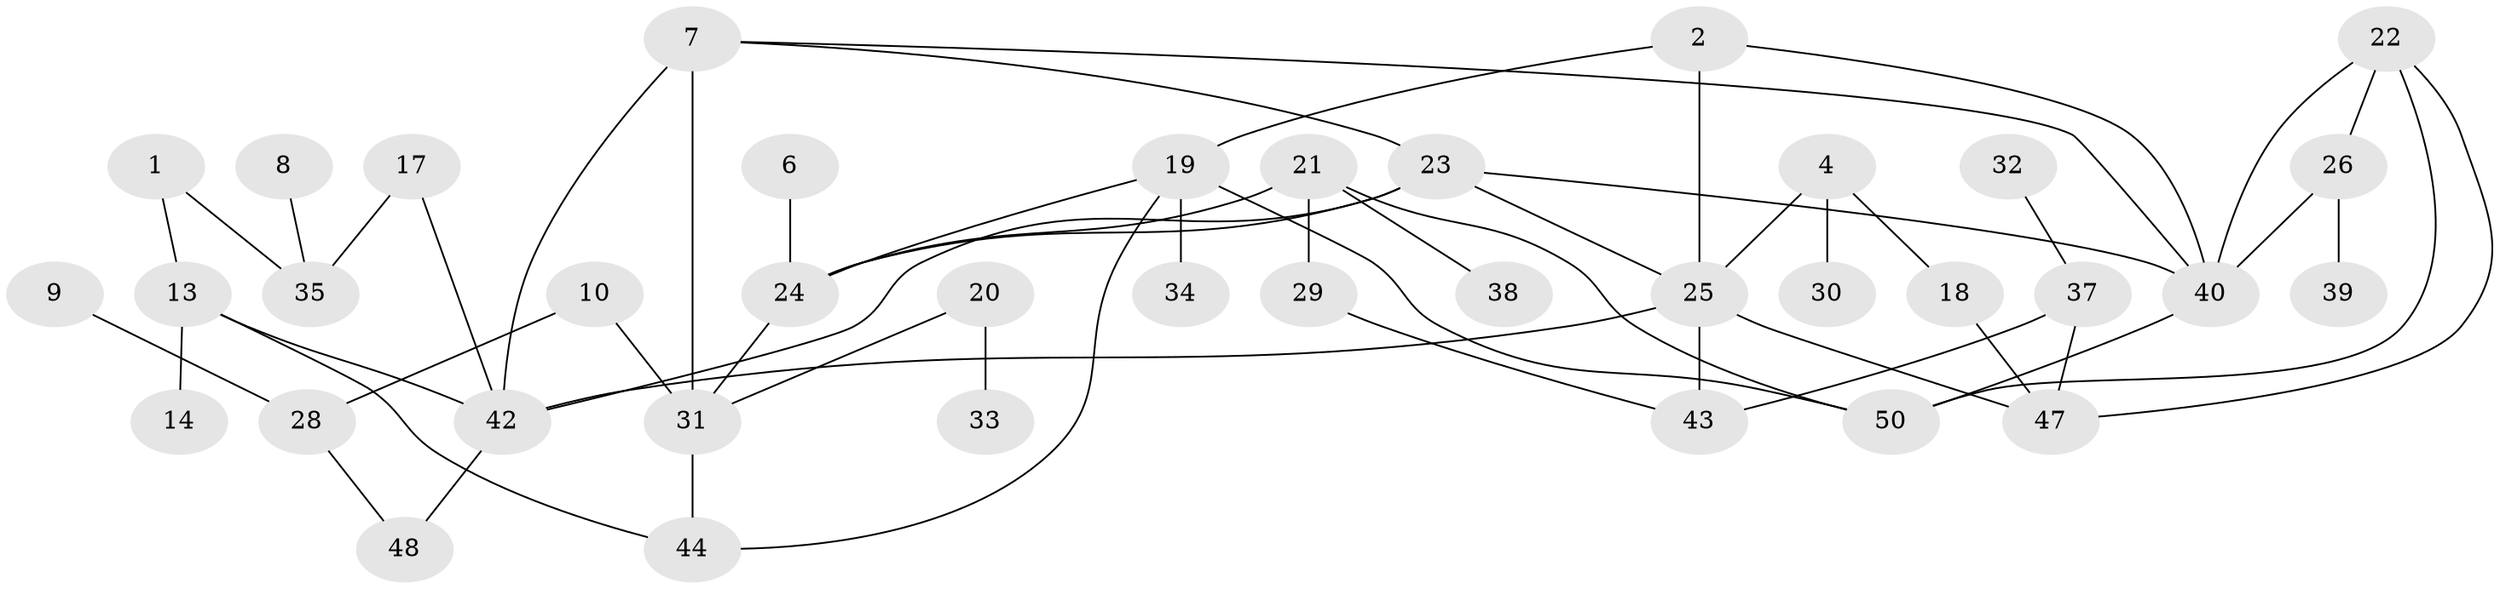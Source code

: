 // original degree distribution, {2: 0.29, 1: 0.27, 4: 0.14, 3: 0.17, 5: 0.02, 0: 0.09, 6: 0.02}
// Generated by graph-tools (version 1.1) at 2025/00/03/09/25 03:00:43]
// undirected, 38 vertices, 55 edges
graph export_dot {
graph [start="1"]
  node [color=gray90,style=filled];
  1;
  2;
  4;
  6;
  7;
  8;
  9;
  10;
  13;
  14;
  17;
  18;
  19;
  20;
  21;
  22;
  23;
  24;
  25;
  26;
  28;
  29;
  30;
  31;
  32;
  33;
  34;
  35;
  37;
  38;
  39;
  40;
  42;
  43;
  44;
  47;
  48;
  50;
  1 -- 13 [weight=1.0];
  1 -- 35 [weight=1.0];
  2 -- 19 [weight=1.0];
  2 -- 25 [weight=1.0];
  2 -- 40 [weight=1.0];
  4 -- 18 [weight=1.0];
  4 -- 25 [weight=1.0];
  4 -- 30 [weight=1.0];
  6 -- 24 [weight=1.0];
  7 -- 23 [weight=1.0];
  7 -- 31 [weight=2.0];
  7 -- 40 [weight=1.0];
  7 -- 42 [weight=1.0];
  8 -- 35 [weight=1.0];
  9 -- 28 [weight=1.0];
  10 -- 28 [weight=1.0];
  10 -- 31 [weight=1.0];
  13 -- 14 [weight=1.0];
  13 -- 42 [weight=1.0];
  13 -- 44 [weight=1.0];
  17 -- 35 [weight=1.0];
  17 -- 42 [weight=1.0];
  18 -- 47 [weight=1.0];
  19 -- 24 [weight=1.0];
  19 -- 34 [weight=1.0];
  19 -- 44 [weight=1.0];
  19 -- 50 [weight=1.0];
  20 -- 31 [weight=1.0];
  20 -- 33 [weight=1.0];
  21 -- 24 [weight=1.0];
  21 -- 29 [weight=1.0];
  21 -- 38 [weight=1.0];
  21 -- 50 [weight=1.0];
  22 -- 26 [weight=1.0];
  22 -- 40 [weight=1.0];
  22 -- 47 [weight=1.0];
  22 -- 50 [weight=1.0];
  23 -- 24 [weight=1.0];
  23 -- 25 [weight=1.0];
  23 -- 40 [weight=1.0];
  23 -- 42 [weight=1.0];
  24 -- 31 [weight=1.0];
  25 -- 42 [weight=1.0];
  25 -- 43 [weight=1.0];
  25 -- 47 [weight=1.0];
  26 -- 39 [weight=1.0];
  26 -- 40 [weight=1.0];
  28 -- 48 [weight=1.0];
  29 -- 43 [weight=1.0];
  31 -- 44 [weight=1.0];
  32 -- 37 [weight=1.0];
  37 -- 43 [weight=1.0];
  37 -- 47 [weight=1.0];
  40 -- 50 [weight=1.0];
  42 -- 48 [weight=1.0];
}
